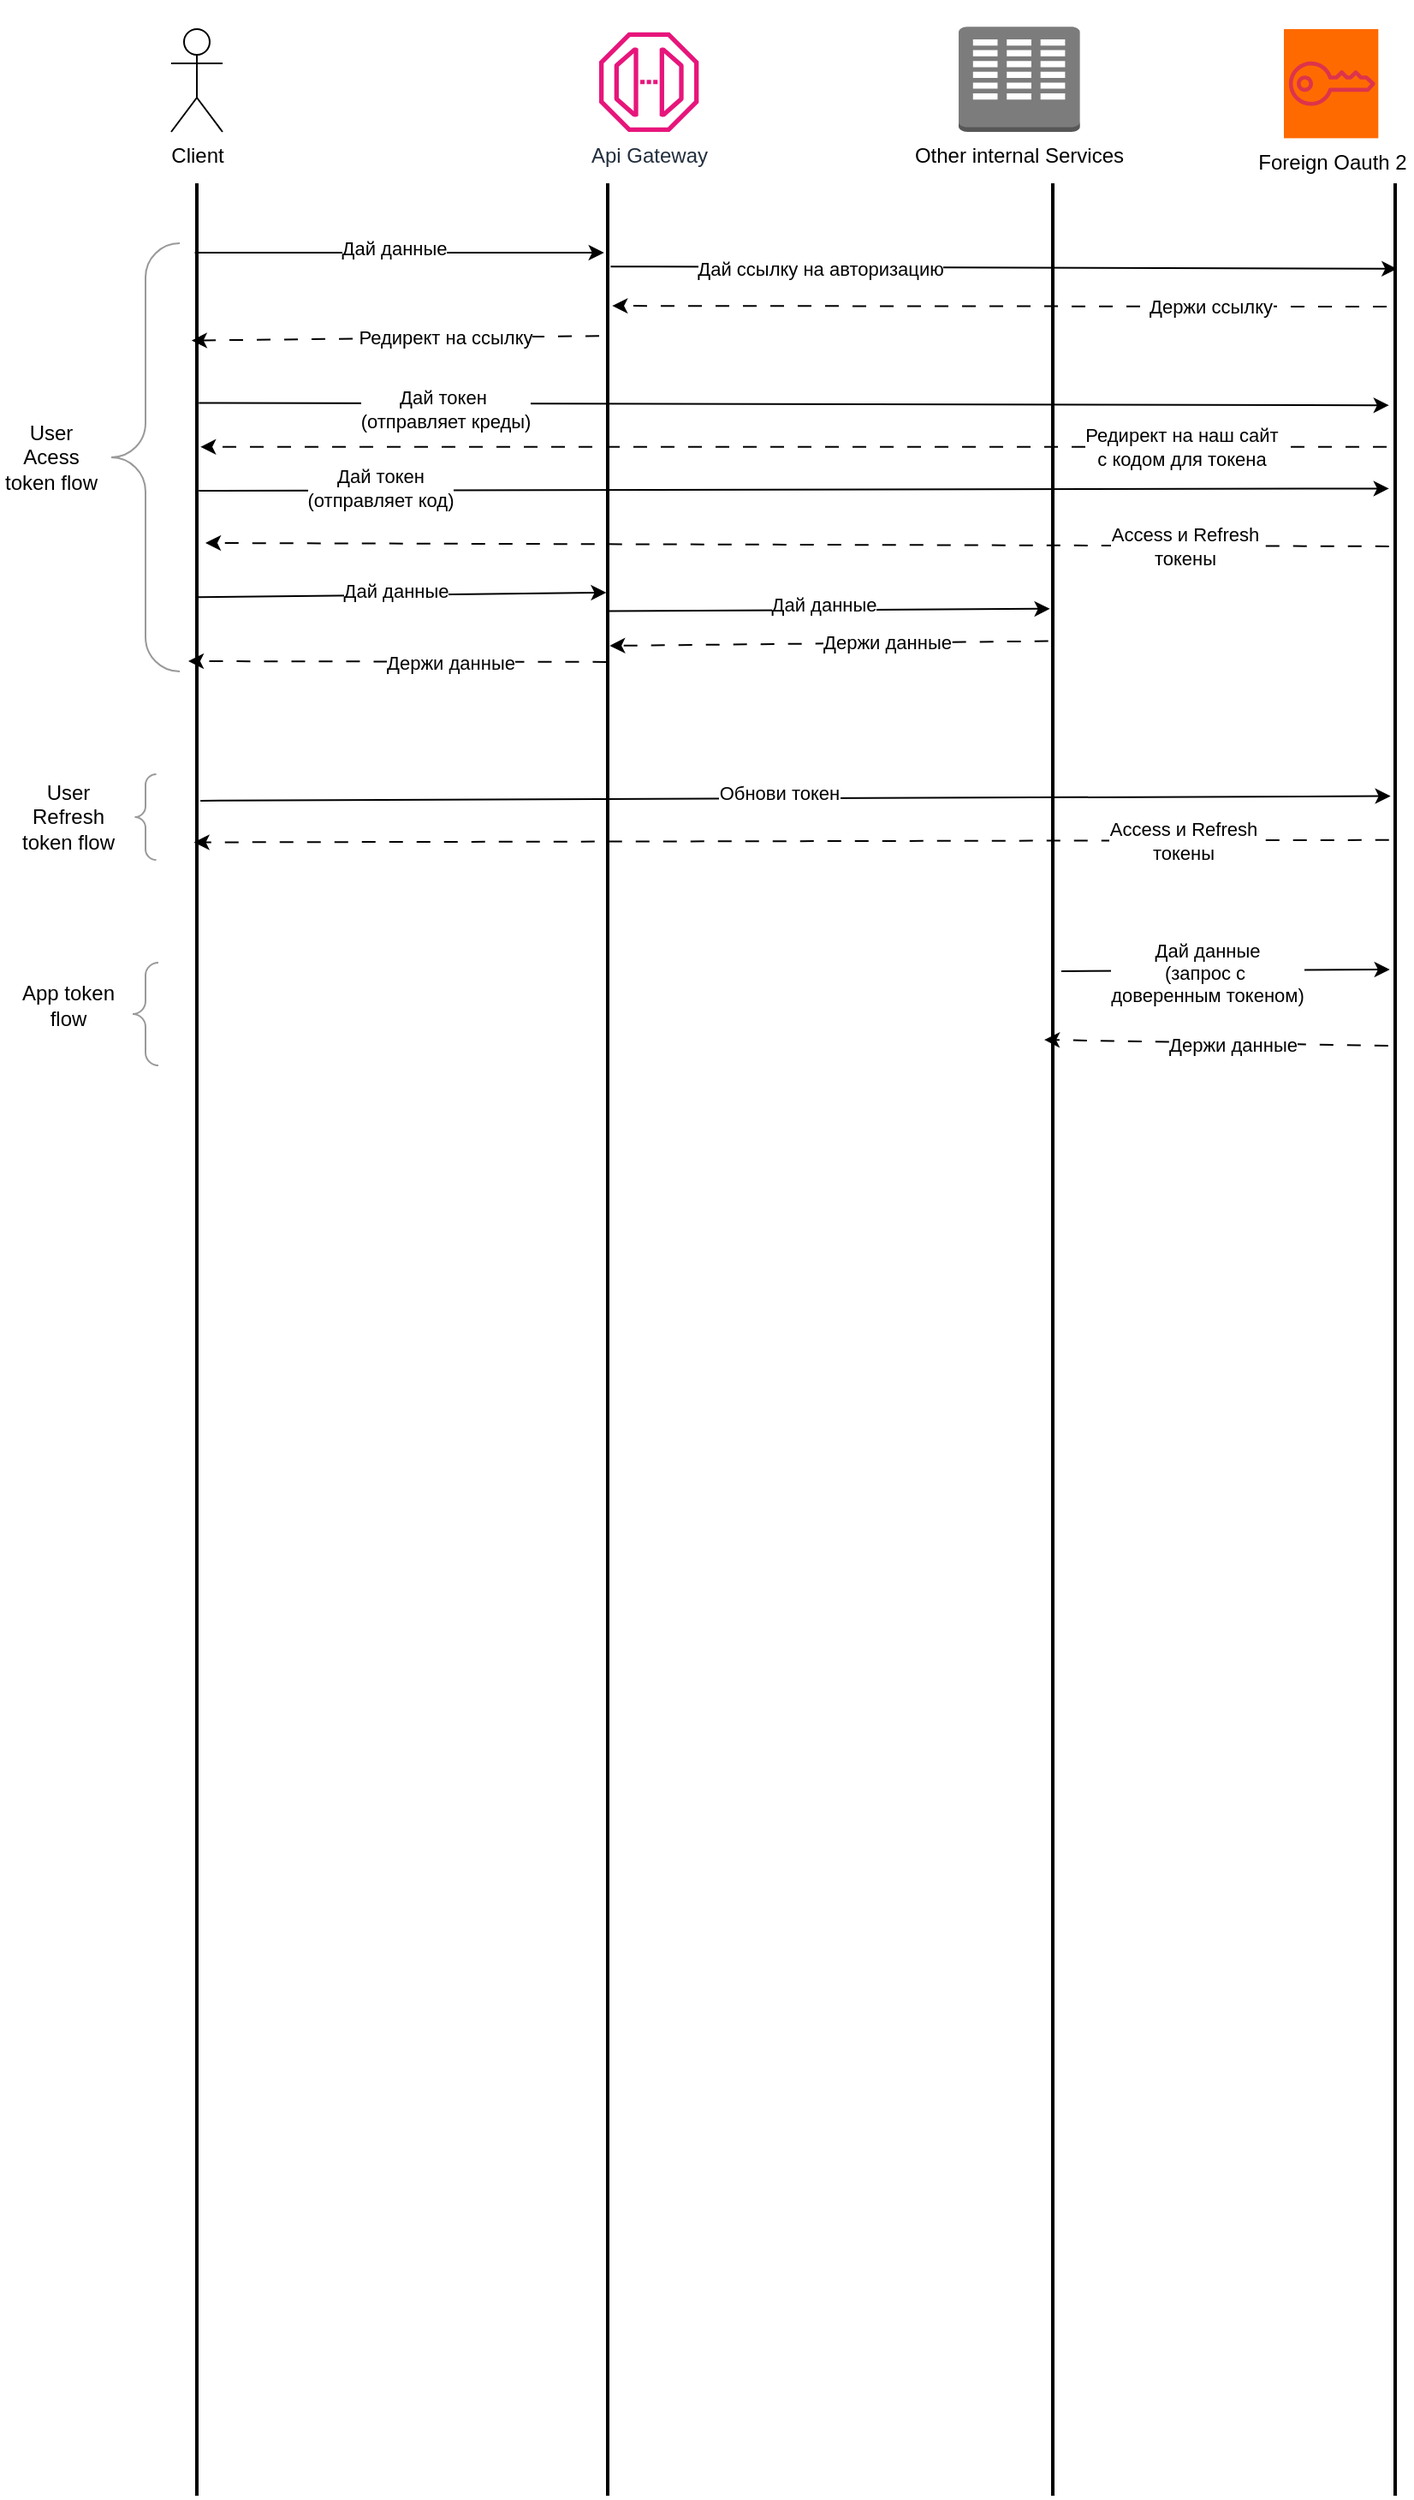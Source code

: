 <mxfile>
    <diagram id="5oS3xMGAWx6ew6HSoVmI" name="Tokens">
        <mxGraphModel dx="1781" dy="659" grid="1" gridSize="10" guides="1" tooltips="1" connect="1" arrows="1" fold="1" page="1" pageScale="1" pageWidth="850" pageHeight="1100" math="0" shadow="0">
            <root>
                <mxCell id="0"/>
                <mxCell id="1" parent="0"/>
                <mxCell id="7MVSiOXnBib8q_mUfErr-2" value="Client" style="shape=umlActor;verticalLabelPosition=bottom;verticalAlign=top;html=1;outlineConnect=0;" vertex="1" parent="1">
                    <mxGeometry x="90" y="30" width="30" height="60" as="geometry"/>
                </mxCell>
                <mxCell id="7MVSiOXnBib8q_mUfErr-4" value="" style="group" vertex="1" connectable="0" parent="1">
                    <mxGeometry x="340" y="25.66" width="68.17" height="64.34" as="geometry"/>
                </mxCell>
                <mxCell id="7MVSiOXnBib8q_mUfErr-5" value="Api Gateway" style="sketch=0;outlineConnect=0;fontColor=#232F3E;gradientColor=none;fillColor=#E7157B;strokeColor=none;dashed=0;verticalLabelPosition=bottom;verticalAlign=top;align=center;html=1;fontSize=12;fontStyle=0;aspect=fixed;pointerEvents=1;shape=mxgraph.aws4.endpoint;" vertex="1" parent="7MVSiOXnBib8q_mUfErr-4">
                    <mxGeometry y="6.17" width="58.17" height="58.17" as="geometry"/>
                </mxCell>
                <mxCell id="7MVSiOXnBib8q_mUfErr-7" value="" style="group;verticalAlign=bottom;" vertex="1" connectable="0" parent="1">
                    <mxGeometry x="740" y="30" width="70" height="63.7" as="geometry"/>
                </mxCell>
                <mxCell id="7MVSiOXnBib8q_mUfErr-8" value="Foreign Oauth 2" style="points=[];aspect=fixed;align=center;shadow=0;dashed=0;fillColor=#FF6A00;strokeColor=none;shape=mxgraph.alibaba_cloud.ahas_application_high_availability_service;verticalAlign=top;html=1;labelPosition=center;verticalLabelPosition=bottom;" vertex="1" parent="7MVSiOXnBib8q_mUfErr-7">
                    <mxGeometry width="55.161" height="63.7" as="geometry"/>
                </mxCell>
                <mxCell id="7MVSiOXnBib8q_mUfErr-9" value="" style="sketch=0;outlineConnect=0;fontColor=#232F3E;gradientColor=none;fillColor=#DD344C;strokeColor=none;dashed=0;verticalLabelPosition=bottom;verticalAlign=top;align=center;html=1;fontSize=12;fontStyle=0;aspect=fixed;pointerEvents=1;shape=mxgraph.aws4.addon;" vertex="1" parent="7MVSiOXnBib8q_mUfErr-7">
                    <mxGeometry x="2.918" y="18.885" width="50.562" height="25.929" as="geometry"/>
                </mxCell>
                <mxCell id="7MVSiOXnBib8q_mUfErr-10" value="" style="group" vertex="1" connectable="0" parent="1">
                    <mxGeometry x="550" y="13.52" width="80" height="76.48" as="geometry"/>
                </mxCell>
                <mxCell id="7MVSiOXnBib8q_mUfErr-12" value="Other internal Services" style="outlineConnect=0;dashed=0;verticalLabelPosition=bottom;verticalAlign=top;align=center;html=1;shape=mxgraph.aws3.corporate_data_center;fillColor=#7D7C7C;gradientColor=none;" vertex="1" parent="7MVSiOXnBib8q_mUfErr-10">
                    <mxGeometry y="15.049" width="70.827" height="61.431" as="geometry"/>
                </mxCell>
                <mxCell id="7MVSiOXnBib8q_mUfErr-22" value="" style="line;strokeWidth=2;direction=south;html=1;" vertex="1" parent="1">
                    <mxGeometry x="100" y="120" width="10" height="1350" as="geometry"/>
                </mxCell>
                <mxCell id="7MVSiOXnBib8q_mUfErr-23" value="" style="line;strokeWidth=2;direction=south;html=1;" vertex="1" parent="1">
                    <mxGeometry x="340" y="120" width="10" height="1350" as="geometry"/>
                </mxCell>
                <mxCell id="7MVSiOXnBib8q_mUfErr-24" value="" style="line;strokeWidth=2;direction=south;html=1;" vertex="1" parent="1">
                    <mxGeometry x="800" y="120" width="10" height="1350" as="geometry"/>
                </mxCell>
                <mxCell id="7MVSiOXnBib8q_mUfErr-25" value="" style="line;strokeWidth=2;direction=south;html=1;" vertex="1" parent="1">
                    <mxGeometry x="600" y="120" width="10" height="1350" as="geometry"/>
                </mxCell>
                <mxCell id="7MVSiOXnBib8q_mUfErr-26" value="" style="endArrow=classic;html=1;exitX=0.03;exitY=0.619;exitDx=0;exitDy=0;exitPerimeter=0;entryX=0.03;entryY=0.714;entryDx=0;entryDy=0;entryPerimeter=0;" edge="1" parent="1" source="7MVSiOXnBib8q_mUfErr-22" target="7MVSiOXnBib8q_mUfErr-23">
                    <mxGeometry width="50" height="50" relative="1" as="geometry">
                        <mxPoint x="570" y="260" as="sourcePoint"/>
                        <mxPoint x="620" y="210" as="targetPoint"/>
                    </mxGeometry>
                </mxCell>
                <mxCell id="7MVSiOXnBib8q_mUfErr-27" value="Дай данные" style="edgeLabel;html=1;align=center;verticalAlign=middle;resizable=0;points=[];" vertex="1" connectable="0" parent="7MVSiOXnBib8q_mUfErr-26">
                    <mxGeometry x="-0.028" y="3" relative="1" as="geometry">
                        <mxPoint as="offset"/>
                    </mxGeometry>
                </mxCell>
                <mxCell id="7MVSiOXnBib8q_mUfErr-28" value="" style="endArrow=classic;html=1;exitX=0.036;exitY=0.333;exitDx=0;exitDy=0;exitPerimeter=0;entryX=0.037;entryY=0.386;entryDx=0;entryDy=0;entryPerimeter=0;" edge="1" parent="1" source="7MVSiOXnBib8q_mUfErr-23" target="7MVSiOXnBib8q_mUfErr-24">
                    <mxGeometry width="50" height="50" relative="1" as="geometry">
                        <mxPoint x="570" y="260" as="sourcePoint"/>
                        <mxPoint x="620" y="210" as="targetPoint"/>
                    </mxGeometry>
                </mxCell>
                <mxCell id="7MVSiOXnBib8q_mUfErr-29" value="Дай ссылку на авторизацию" style="edgeLabel;html=1;align=center;verticalAlign=middle;resizable=0;points=[];" vertex="1" connectable="0" parent="7MVSiOXnBib8q_mUfErr-28">
                    <mxGeometry x="-0.466" y="-1" relative="1" as="geometry">
                        <mxPoint as="offset"/>
                    </mxGeometry>
                </mxCell>
                <mxCell id="7MVSiOXnBib8q_mUfErr-30" value="" style="endArrow=classic;html=1;entryX=0.053;entryY=0.238;entryDx=0;entryDy=0;entryPerimeter=0;dashed=1;dashPattern=8 8;" edge="1" parent="1" target="7MVSiOXnBib8q_mUfErr-23">
                    <mxGeometry width="50" height="50" relative="1" as="geometry">
                        <mxPoint x="800" y="192" as="sourcePoint"/>
                        <mxPoint x="620" y="210" as="targetPoint"/>
                    </mxGeometry>
                </mxCell>
                <mxCell id="7MVSiOXnBib8q_mUfErr-31" value="Держи ссылку" style="edgeLabel;html=1;align=center;verticalAlign=middle;resizable=0;points=[];" vertex="1" connectable="0" parent="7MVSiOXnBib8q_mUfErr-30">
                    <mxGeometry x="-0.544" relative="1" as="geometry">
                        <mxPoint as="offset"/>
                    </mxGeometry>
                </mxCell>
                <mxCell id="7MVSiOXnBib8q_mUfErr-32" value="" style="endArrow=classic;html=1;exitX=0.066;exitY=0.719;exitDx=0;exitDy=0;exitPerimeter=0;entryX=0.068;entryY=0.529;entryDx=0;entryDy=0;entryPerimeter=0;dashed=1;dashPattern=8 8;" edge="1" parent="1">
                    <mxGeometry width="50" height="50" relative="1" as="geometry">
                        <mxPoint x="340.0" y="209.1" as="sourcePoint"/>
                        <mxPoint x="101.9" y="211.8" as="targetPoint"/>
                    </mxGeometry>
                </mxCell>
                <mxCell id="7MVSiOXnBib8q_mUfErr-33" value="Редирект на ссылку" style="edgeLabel;html=1;align=center;verticalAlign=middle;resizable=0;points=[];" vertex="1" connectable="0" parent="7MVSiOXnBib8q_mUfErr-32">
                    <mxGeometry x="-0.544" relative="1" as="geometry">
                        <mxPoint x="-36" as="offset"/>
                    </mxGeometry>
                </mxCell>
                <mxCell id="7MVSiOXnBib8q_mUfErr-34" value="" style="endArrow=classic;html=1;exitX=0.095;exitY=0.386;exitDx=0;exitDy=0;exitPerimeter=0;entryX=0.096;entryY=0.862;entryDx=0;entryDy=0;entryPerimeter=0;" edge="1" parent="1" source="7MVSiOXnBib8q_mUfErr-22" target="7MVSiOXnBib8q_mUfErr-24">
                    <mxGeometry width="50" height="50" relative="1" as="geometry">
                        <mxPoint x="210" y="280" as="sourcePoint"/>
                        <mxPoint x="260" y="230" as="targetPoint"/>
                    </mxGeometry>
                </mxCell>
                <mxCell id="7MVSiOXnBib8q_mUfErr-35" value="Дай токен&amp;nbsp;&lt;div&gt;(отправляет креды)&lt;/div&gt;" style="edgeLabel;html=1;align=center;verticalAlign=middle;resizable=0;points=[];" vertex="1" connectable="0" parent="7MVSiOXnBib8q_mUfErr-34">
                    <mxGeometry x="-0.586" y="-3" relative="1" as="geometry">
                        <mxPoint as="offset"/>
                    </mxGeometry>
                </mxCell>
                <mxCell id="7MVSiOXnBib8q_mUfErr-36" value="" style="endArrow=classic;html=1;entryX=0.114;entryY=0.29;entryDx=0;entryDy=0;entryPerimeter=0;dashed=1;dashPattern=8 8;exitX=0.114;exitY=1;exitDx=0;exitDy=0;exitPerimeter=0;" edge="1" parent="1" source="7MVSiOXnBib8q_mUfErr-24" target="7MVSiOXnBib8q_mUfErr-22">
                    <mxGeometry width="50" height="50" relative="1" as="geometry">
                        <mxPoint x="800" y="270" as="sourcePoint"/>
                        <mxPoint x="320" y="324" as="targetPoint"/>
                    </mxGeometry>
                </mxCell>
                <mxCell id="7MVSiOXnBib8q_mUfErr-37" value="Редирект на наш сайт&lt;div&gt;с кодом для токена&lt;/div&gt;" style="edgeLabel;html=1;align=center;verticalAlign=middle;resizable=0;points=[];" vertex="1" connectable="0" parent="7MVSiOXnBib8q_mUfErr-36">
                    <mxGeometry x="-0.544" relative="1" as="geometry">
                        <mxPoint x="38" as="offset"/>
                    </mxGeometry>
                </mxCell>
                <mxCell id="7MVSiOXnBib8q_mUfErr-38" value="" style="endArrow=classic;html=1;exitX=0.133;exitY=0.386;exitDx=0;exitDy=0;exitPerimeter=0;entryX=0.132;entryY=0.862;entryDx=0;entryDy=0;entryPerimeter=0;" edge="1" parent="1" source="7MVSiOXnBib8q_mUfErr-22" target="7MVSiOXnBib8q_mUfErr-24">
                    <mxGeometry width="50" height="50" relative="1" as="geometry">
                        <mxPoint x="430" y="380" as="sourcePoint"/>
                        <mxPoint x="480" y="330" as="targetPoint"/>
                    </mxGeometry>
                </mxCell>
                <mxCell id="7MVSiOXnBib8q_mUfErr-39" value="Дай токен&lt;div&gt;(отправляет код)&lt;/div&gt;" style="edgeLabel;html=1;align=center;verticalAlign=middle;resizable=0;points=[];" vertex="1" connectable="0" parent="7MVSiOXnBib8q_mUfErr-38">
                    <mxGeometry x="-0.696" y="2" relative="1" as="geometry">
                        <mxPoint as="offset"/>
                    </mxGeometry>
                </mxCell>
                <mxCell id="7MVSiOXnBib8q_mUfErr-40" value="" style="endArrow=classic;html=1;entryX=0.114;entryY=0.29;entryDx=0;entryDy=0;entryPerimeter=0;dashed=1;dashPattern=8 8;exitX=0.157;exitY=0.862;exitDx=0;exitDy=0;exitPerimeter=0;" edge="1" parent="1" source="7MVSiOXnBib8q_mUfErr-24">
                    <mxGeometry width="50" height="50" relative="1" as="geometry">
                        <mxPoint x="803" y="330" as="sourcePoint"/>
                        <mxPoint x="110" y="330" as="targetPoint"/>
                    </mxGeometry>
                </mxCell>
                <mxCell id="7MVSiOXnBib8q_mUfErr-41" value="Access и Refresh&lt;div&gt;токены&lt;/div&gt;" style="edgeLabel;html=1;align=center;verticalAlign=middle;resizable=0;points=[];" vertex="1" connectable="0" parent="7MVSiOXnBib8q_mUfErr-40">
                    <mxGeometry x="-0.544" relative="1" as="geometry">
                        <mxPoint x="38" as="offset"/>
                    </mxGeometry>
                </mxCell>
                <mxCell id="7MVSiOXnBib8q_mUfErr-43" value="" style="endArrow=classic;html=1;exitX=0.179;exitY=0.481;exitDx=0;exitDy=0;exitPerimeter=0;entryX=0.177;entryY=0.576;entryDx=0;entryDy=0;entryPerimeter=0;" edge="1" parent="1" source="7MVSiOXnBib8q_mUfErr-22" target="7MVSiOXnBib8q_mUfErr-23">
                    <mxGeometry width="50" height="50" relative="1" as="geometry">
                        <mxPoint x="111" y="380" as="sourcePoint"/>
                        <mxPoint x="350" y="380" as="targetPoint"/>
                    </mxGeometry>
                </mxCell>
                <mxCell id="7MVSiOXnBib8q_mUfErr-44" value="Дай данные" style="edgeLabel;html=1;align=center;verticalAlign=middle;resizable=0;points=[];" vertex="1" connectable="0" parent="7MVSiOXnBib8q_mUfErr-43">
                    <mxGeometry x="-0.028" y="3" relative="1" as="geometry">
                        <mxPoint as="offset"/>
                    </mxGeometry>
                </mxCell>
                <mxCell id="7MVSiOXnBib8q_mUfErr-45" value="" style="endArrow=classic;html=1;exitX=0.185;exitY=0.481;exitDx=0;exitDy=0;exitPerimeter=0;entryX=0.184;entryY=0.671;entryDx=0;entryDy=0;entryPerimeter=0;" edge="1" parent="1" source="7MVSiOXnBib8q_mUfErr-23" target="7MVSiOXnBib8q_mUfErr-25">
                    <mxGeometry width="50" height="50" relative="1" as="geometry">
                        <mxPoint x="371" y="372" as="sourcePoint"/>
                        <mxPoint x="580" y="369" as="targetPoint"/>
                    </mxGeometry>
                </mxCell>
                <mxCell id="7MVSiOXnBib8q_mUfErr-46" value="Дай данные" style="edgeLabel;html=1;align=center;verticalAlign=middle;resizable=0;points=[];" vertex="1" connectable="0" parent="7MVSiOXnBib8q_mUfErr-45">
                    <mxGeometry x="-0.028" y="3" relative="1" as="geometry">
                        <mxPoint as="offset"/>
                    </mxGeometry>
                </mxCell>
                <mxCell id="7MVSiOXnBib8q_mUfErr-47" value="" style="endArrow=classic;html=1;exitX=0.198;exitY=0.767;exitDx=0;exitDy=0;exitPerimeter=0;entryX=0.2;entryY=0.386;entryDx=0;entryDy=0;entryPerimeter=0;dashed=1;dashPattern=8 8;" edge="1" parent="1" source="7MVSiOXnBib8q_mUfErr-25" target="7MVSiOXnBib8q_mUfErr-23">
                    <mxGeometry width="50" height="50" relative="1" as="geometry">
                        <mxPoint x="588.1" y="450" as="sourcePoint"/>
                        <mxPoint x="350" y="452.7" as="targetPoint"/>
                    </mxGeometry>
                </mxCell>
                <mxCell id="7MVSiOXnBib8q_mUfErr-48" value="Держи данные" style="edgeLabel;html=1;align=center;verticalAlign=middle;resizable=0;points=[];" vertex="1" connectable="0" parent="7MVSiOXnBib8q_mUfErr-47">
                    <mxGeometry x="-0.544" relative="1" as="geometry">
                        <mxPoint x="-36" as="offset"/>
                    </mxGeometry>
                </mxCell>
                <mxCell id="7MVSiOXnBib8q_mUfErr-49" value="" style="endArrow=classic;html=1;exitX=0.207;exitY=0.576;exitDx=0;exitDy=0;exitPerimeter=0;dashed=1;dashPattern=8 8;" edge="1" parent="1" source="7MVSiOXnBib8q_mUfErr-23">
                    <mxGeometry width="50" height="50" relative="1" as="geometry">
                        <mxPoint x="316" y="410" as="sourcePoint"/>
                        <mxPoint x="100" y="399" as="targetPoint"/>
                    </mxGeometry>
                </mxCell>
                <mxCell id="7MVSiOXnBib8q_mUfErr-50" value="Держи данные" style="edgeLabel;html=1;align=center;verticalAlign=middle;resizable=0;points=[];" vertex="1" connectable="0" parent="7MVSiOXnBib8q_mUfErr-49">
                    <mxGeometry x="-0.544" relative="1" as="geometry">
                        <mxPoint x="-36" as="offset"/>
                    </mxGeometry>
                </mxCell>
                <mxCell id="7MVSiOXnBib8q_mUfErr-51" value="" style="endArrow=classic;html=1;exitX=0.267;exitY=0.29;exitDx=0;exitDy=0;exitPerimeter=0;entryX=0.265;entryY=0.767;entryDx=0;entryDy=0;entryPerimeter=0;" edge="1" parent="1" source="7MVSiOXnBib8q_mUfErr-22" target="7MVSiOXnBib8q_mUfErr-24">
                    <mxGeometry width="50" height="50" relative="1" as="geometry">
                        <mxPoint x="115" y="372" as="sourcePoint"/>
                        <mxPoint x="354" y="369" as="targetPoint"/>
                    </mxGeometry>
                </mxCell>
                <mxCell id="7MVSiOXnBib8q_mUfErr-52" value="Обнови токен" style="edgeLabel;html=1;align=center;verticalAlign=middle;resizable=0;points=[];" vertex="1" connectable="0" parent="7MVSiOXnBib8q_mUfErr-51">
                    <mxGeometry x="-0.028" y="3" relative="1" as="geometry">
                        <mxPoint as="offset"/>
                    </mxGeometry>
                </mxCell>
                <mxCell id="7MVSiOXnBib8q_mUfErr-53" value="" style="endArrow=classic;html=1;entryX=0.285;entryY=0.671;entryDx=0;entryDy=0;entryPerimeter=0;dashed=1;dashPattern=8 8;exitX=0.284;exitY=0.862;exitDx=0;exitDy=0;exitPerimeter=0;" edge="1" parent="1" source="7MVSiOXnBib8q_mUfErr-24" target="7MVSiOXnBib8q_mUfErr-22">
                    <mxGeometry width="50" height="50" relative="1" as="geometry">
                        <mxPoint x="781" y="572" as="sourcePoint"/>
                        <mxPoint x="90" y="570" as="targetPoint"/>
                    </mxGeometry>
                </mxCell>
                <mxCell id="7MVSiOXnBib8q_mUfErr-54" value="Access и Refresh&lt;div&gt;токены&lt;/div&gt;" style="edgeLabel;html=1;align=center;verticalAlign=middle;resizable=0;points=[];" vertex="1" connectable="0" parent="7MVSiOXnBib8q_mUfErr-53">
                    <mxGeometry x="-0.544" relative="1" as="geometry">
                        <mxPoint x="38" as="offset"/>
                    </mxGeometry>
                </mxCell>
                <mxCell id="7MVSiOXnBib8q_mUfErr-55" value="" style="verticalLabelPosition=bottom;shadow=0;dashed=0;align=center;html=1;verticalAlign=top;strokeWidth=1;shape=mxgraph.mockup.markup.curlyBrace;whiteSpace=wrap;strokeColor=#999999;rotation=-90;horizontal=1;" vertex="1" parent="1">
                    <mxGeometry x="-50" y="260" width="250" height="40" as="geometry"/>
                </mxCell>
                <mxCell id="7MVSiOXnBib8q_mUfErr-56" value="&lt;span style=&quot;color: rgb(0, 0, 0);&quot;&gt;User Acess token flow&lt;/span&gt;" style="text;html=1;align=center;verticalAlign=middle;whiteSpace=wrap;rounded=0;" vertex="1" parent="1">
                    <mxGeometry x="-10" y="265" width="60" height="30" as="geometry"/>
                </mxCell>
                <mxCell id="7MVSiOXnBib8q_mUfErr-57" value="" style="verticalLabelPosition=bottom;shadow=0;dashed=0;align=center;html=1;verticalAlign=top;strokeWidth=1;shape=mxgraph.mockup.markup.curlyBrace;whiteSpace=wrap;strokeColor=#999999;rotation=-90;horizontal=1;" vertex="1" parent="1">
                    <mxGeometry x="50" y="470" width="50" height="40" as="geometry"/>
                </mxCell>
                <mxCell id="7MVSiOXnBib8q_mUfErr-58" value="&lt;span style=&quot;color: rgb(0, 0, 0);&quot;&gt;User Refresh token flow&lt;/span&gt;" style="text;html=1;align=center;verticalAlign=middle;whiteSpace=wrap;rounded=0;" vertex="1" parent="1">
                    <mxGeometry y="475" width="60" height="30" as="geometry"/>
                </mxCell>
                <mxCell id="7MVSiOXnBib8q_mUfErr-59" value="" style="verticalLabelPosition=bottom;shadow=0;dashed=0;align=center;html=1;verticalAlign=top;strokeWidth=1;shape=mxgraph.mockup.markup.curlyBrace;whiteSpace=wrap;strokeColor=#999999;rotation=-90;horizontal=1;" vertex="1" parent="1">
                    <mxGeometry x="45" y="585" width="60" height="40" as="geometry"/>
                </mxCell>
                <mxCell id="7MVSiOXnBib8q_mUfErr-60" value="&lt;span style=&quot;color: rgb(0, 0, 0);&quot;&gt;App token flow&lt;/span&gt;" style="text;html=1;align=center;verticalAlign=middle;whiteSpace=wrap;rounded=0;" vertex="1" parent="1">
                    <mxGeometry y="585" width="60" height="30" as="geometry"/>
                </mxCell>
                <mxCell id="7MVSiOXnBib8q_mUfErr-61" value="" style="endArrow=classic;html=1;entryX=0.34;entryY=0.814;entryDx=0;entryDy=0;entryPerimeter=0;" edge="1" parent="1" target="7MVSiOXnBib8q_mUfErr-24">
                    <mxGeometry width="50" height="50" relative="1" as="geometry">
                        <mxPoint x="610" y="580" as="sourcePoint"/>
                        <mxPoint x="660" y="535" as="targetPoint"/>
                    </mxGeometry>
                </mxCell>
                <mxCell id="7MVSiOXnBib8q_mUfErr-62" value="Дай данные&lt;div&gt;(запрос с&amp;nbsp;&lt;/div&gt;&lt;div&gt;доверенным токеном)&lt;/div&gt;" style="edgeLabel;html=1;align=center;verticalAlign=middle;resizable=0;points=[];" vertex="1" connectable="0" parent="7MVSiOXnBib8q_mUfErr-61">
                    <mxGeometry x="-0.112" y="-1" relative="1" as="geometry">
                        <mxPoint as="offset"/>
                    </mxGeometry>
                </mxCell>
                <mxCell id="7MVSiOXnBib8q_mUfErr-63" value="" style="endArrow=classic;html=1;dashed=1;dashPattern=8 8;exitX=0.373;exitY=0.91;exitDx=0;exitDy=0;exitPerimeter=0;" edge="1" parent="1" source="7MVSiOXnBib8q_mUfErr-24">
                    <mxGeometry width="50" height="50" relative="1" as="geometry">
                        <mxPoint x="722.38" y="626.75" as="sourcePoint"/>
                        <mxPoint x="600" y="620" as="targetPoint"/>
                    </mxGeometry>
                </mxCell>
                <mxCell id="7MVSiOXnBib8q_mUfErr-64" value="Держи данные" style="edgeLabel;html=1;align=center;verticalAlign=middle;resizable=0;points=[];" vertex="1" connectable="0" parent="7MVSiOXnBib8q_mUfErr-63">
                    <mxGeometry x="-0.544" relative="1" as="geometry">
                        <mxPoint x="-45" as="offset"/>
                    </mxGeometry>
                </mxCell>
            </root>
        </mxGraphModel>
    </diagram>
</mxfile>
